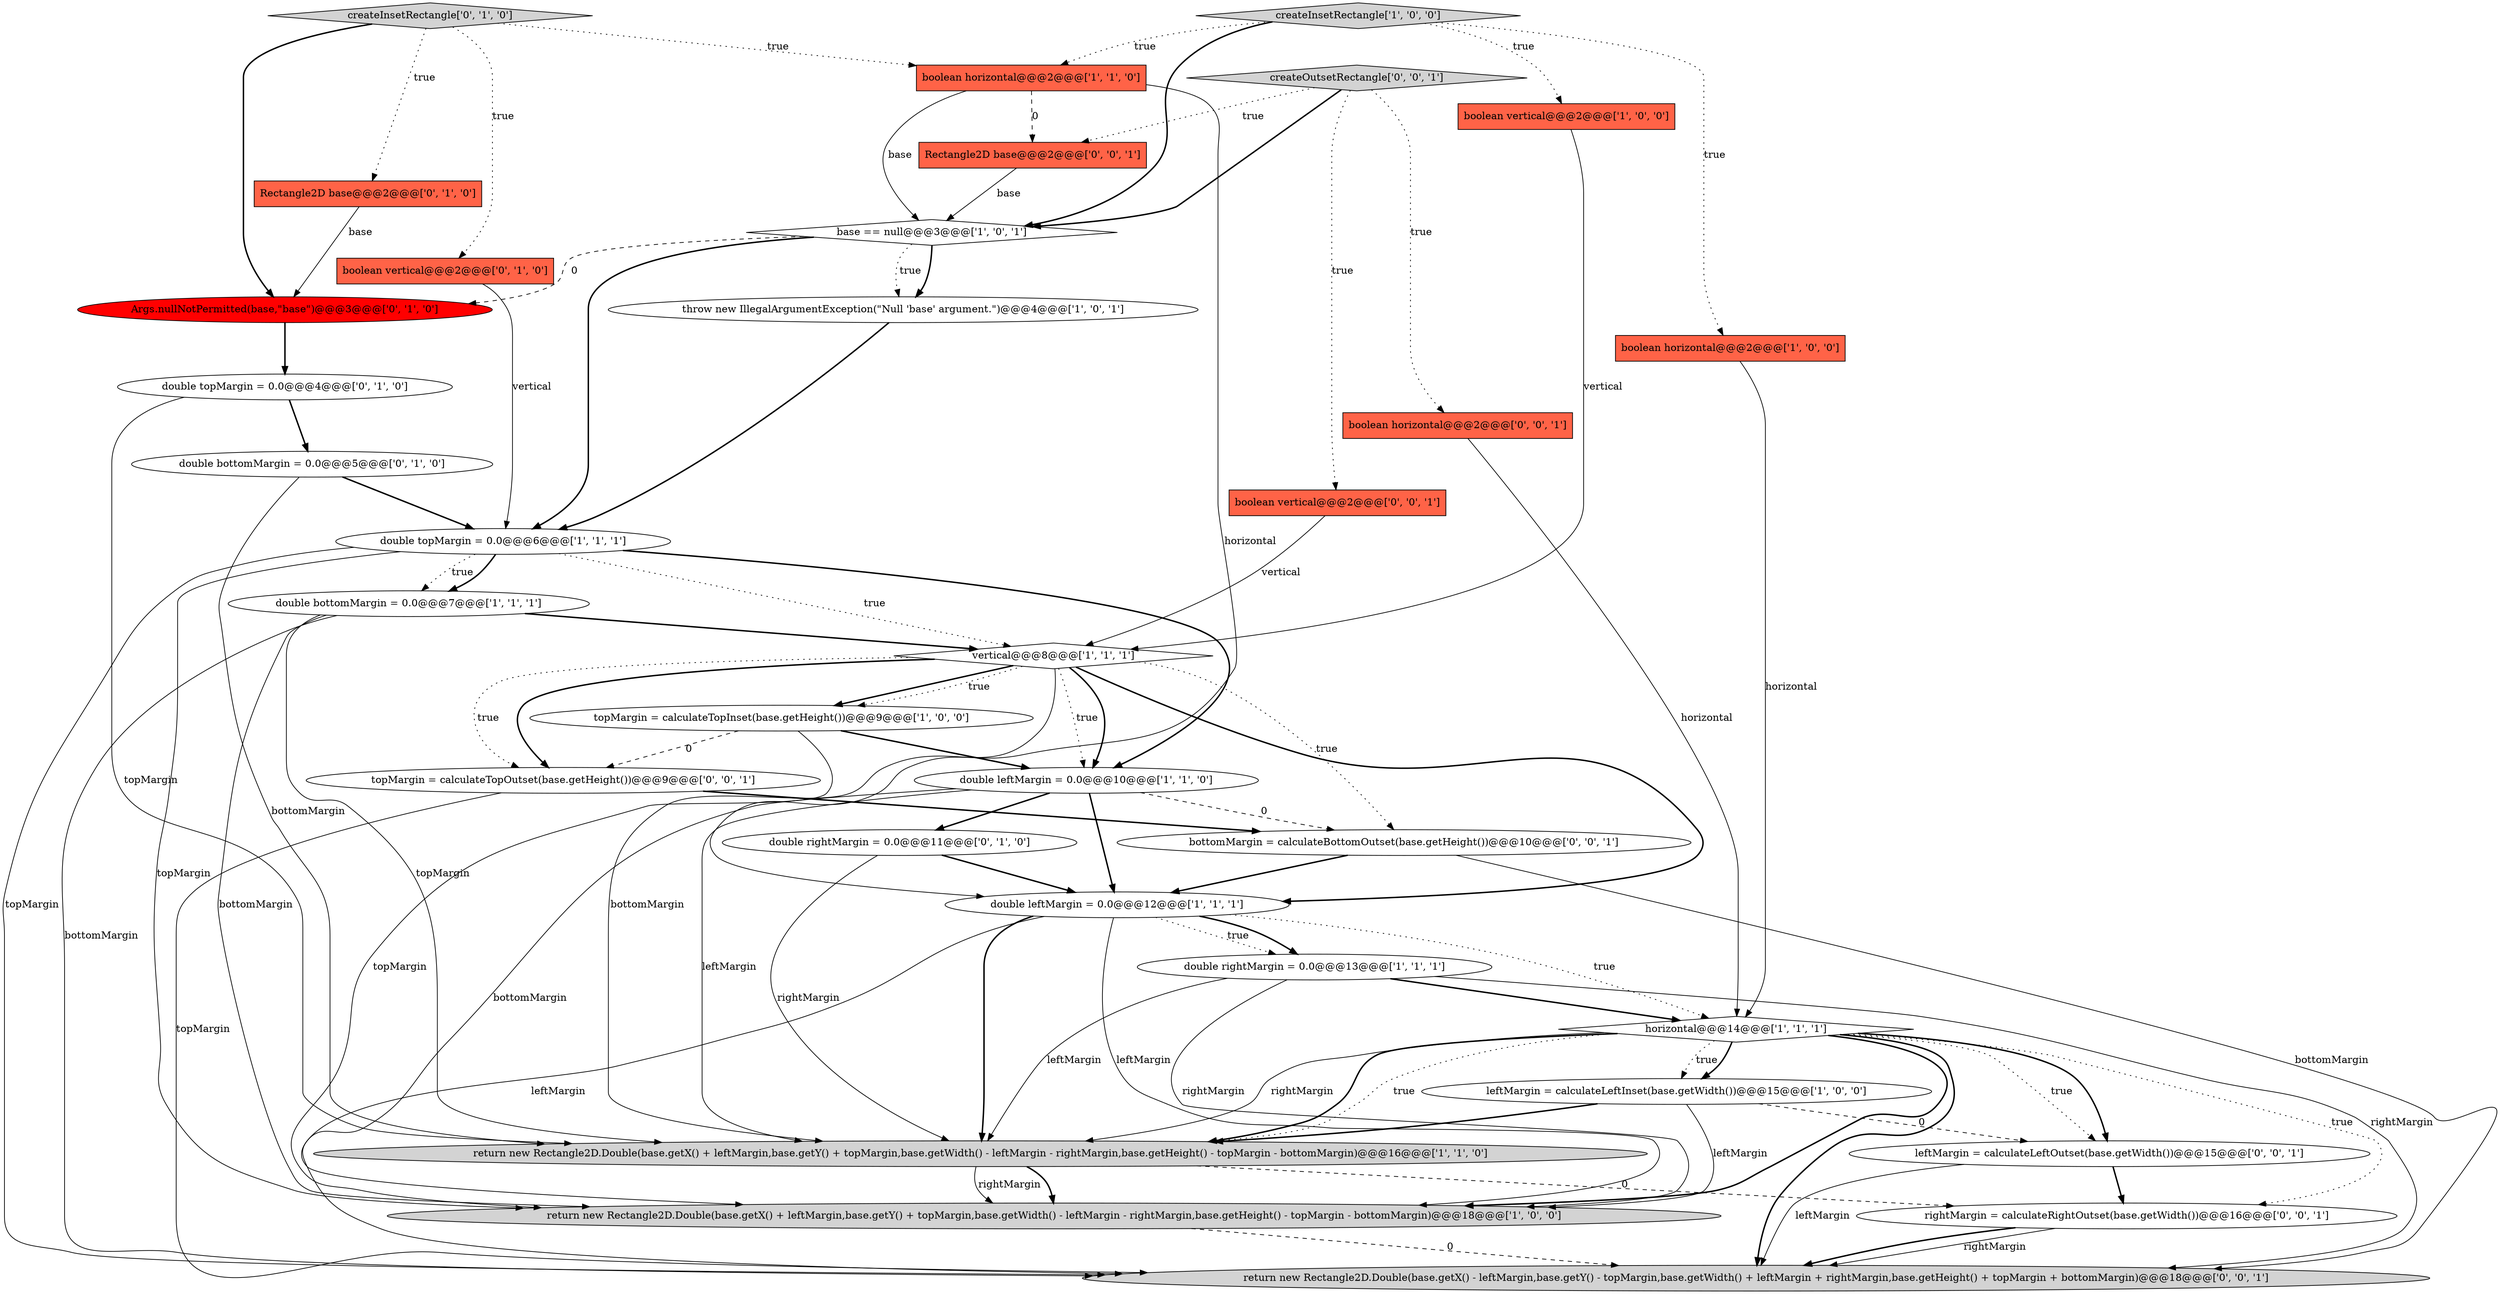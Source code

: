 digraph {
10 [style = filled, label = "boolean vertical@@@2@@@['1', '0', '0']", fillcolor = tomato, shape = box image = "AAA0AAABBB1BBB"];
28 [style = filled, label = "return new Rectangle2D.Double(base.getX() - leftMargin,base.getY() - topMargin,base.getWidth() + leftMargin + rightMargin,base.getHeight() + topMargin + bottomMargin)@@@18@@@['0', '0', '1']", fillcolor = lightgray, shape = ellipse image = "AAA0AAABBB3BBB"];
23 [style = filled, label = "double bottomMargin = 0.0@@@5@@@['0', '1', '0']", fillcolor = white, shape = ellipse image = "AAA0AAABBB2BBB"];
22 [style = filled, label = "Args.nullNotPermitted(base,\"base\")@@@3@@@['0', '1', '0']", fillcolor = red, shape = ellipse image = "AAA1AAABBB2BBB"];
1 [style = filled, label = "double topMargin = 0.0@@@6@@@['1', '1', '1']", fillcolor = white, shape = ellipse image = "AAA0AAABBB1BBB"];
17 [style = filled, label = "double rightMargin = 0.0@@@11@@@['0', '1', '0']", fillcolor = white, shape = ellipse image = "AAA0AAABBB2BBB"];
18 [style = filled, label = "createInsetRectangle['0', '1', '0']", fillcolor = lightgray, shape = diamond image = "AAA0AAABBB2BBB"];
25 [style = filled, label = "bottomMargin = calculateBottomOutset(base.getHeight())@@@10@@@['0', '0', '1']", fillcolor = white, shape = ellipse image = "AAA0AAABBB3BBB"];
0 [style = filled, label = "double rightMargin = 0.0@@@13@@@['1', '1', '1']", fillcolor = white, shape = ellipse image = "AAA0AAABBB1BBB"];
15 [style = filled, label = "leftMargin = calculateLeftInset(base.getWidth())@@@15@@@['1', '0', '0']", fillcolor = white, shape = ellipse image = "AAA0AAABBB1BBB"];
21 [style = filled, label = "double topMargin = 0.0@@@4@@@['0', '1', '0']", fillcolor = white, shape = ellipse image = "AAA0AAABBB2BBB"];
9 [style = filled, label = "return new Rectangle2D.Double(base.getX() + leftMargin,base.getY() + topMargin,base.getWidth() - leftMargin - rightMargin,base.getHeight() - topMargin - bottomMargin)@@@18@@@['1', '0', '0']", fillcolor = lightgray, shape = ellipse image = "AAA0AAABBB1BBB"];
20 [style = filled, label = "Rectangle2D base@@@2@@@['0', '1', '0']", fillcolor = tomato, shape = box image = "AAA0AAABBB2BBB"];
26 [style = filled, label = "boolean horizontal@@@2@@@['0', '0', '1']", fillcolor = tomato, shape = box image = "AAA0AAABBB3BBB"];
4 [style = filled, label = "vertical@@@8@@@['1', '1', '1']", fillcolor = white, shape = diamond image = "AAA0AAABBB1BBB"];
30 [style = filled, label = "leftMargin = calculateLeftOutset(base.getWidth())@@@15@@@['0', '0', '1']", fillcolor = white, shape = ellipse image = "AAA0AAABBB3BBB"];
32 [style = filled, label = "rightMargin = calculateRightOutset(base.getWidth())@@@16@@@['0', '0', '1']", fillcolor = white, shape = ellipse image = "AAA0AAABBB3BBB"];
29 [style = filled, label = "createOutsetRectangle['0', '0', '1']", fillcolor = lightgray, shape = diamond image = "AAA0AAABBB3BBB"];
3 [style = filled, label = "throw new IllegalArgumentException(\"Null 'base' argument.\")@@@4@@@['1', '0', '1']", fillcolor = white, shape = ellipse image = "AAA0AAABBB1BBB"];
7 [style = filled, label = "createInsetRectangle['1', '0', '0']", fillcolor = lightgray, shape = diamond image = "AAA0AAABBB1BBB"];
31 [style = filled, label = "Rectangle2D base@@@2@@@['0', '0', '1']", fillcolor = tomato, shape = box image = "AAA0AAABBB3BBB"];
24 [style = filled, label = "topMargin = calculateTopOutset(base.getHeight())@@@9@@@['0', '0', '1']", fillcolor = white, shape = ellipse image = "AAA0AAABBB3BBB"];
2 [style = filled, label = "double leftMargin = 0.0@@@12@@@['1', '1', '1']", fillcolor = white, shape = ellipse image = "AAA0AAABBB1BBB"];
14 [style = filled, label = "double bottomMargin = 0.0@@@7@@@['1', '1', '1']", fillcolor = white, shape = ellipse image = "AAA0AAABBB1BBB"];
27 [style = filled, label = "boolean vertical@@@2@@@['0', '0', '1']", fillcolor = tomato, shape = box image = "AAA0AAABBB3BBB"];
12 [style = filled, label = "topMargin = calculateTopInset(base.getHeight())@@@9@@@['1', '0', '0']", fillcolor = white, shape = ellipse image = "AAA0AAABBB1BBB"];
8 [style = filled, label = "base == null@@@3@@@['1', '0', '1']", fillcolor = white, shape = diamond image = "AAA0AAABBB1BBB"];
5 [style = filled, label = "boolean horizontal@@@2@@@['1', '0', '0']", fillcolor = tomato, shape = box image = "AAA0AAABBB1BBB"];
6 [style = filled, label = "double leftMargin = 0.0@@@10@@@['1', '1', '0']", fillcolor = white, shape = ellipse image = "AAA0AAABBB1BBB"];
13 [style = filled, label = "horizontal@@@14@@@['1', '1', '1']", fillcolor = white, shape = diamond image = "AAA0AAABBB1BBB"];
16 [style = filled, label = "return new Rectangle2D.Double(base.getX() + leftMargin,base.getY() + topMargin,base.getWidth() - leftMargin - rightMargin,base.getHeight() - topMargin - bottomMargin)@@@16@@@['1', '1', '0']", fillcolor = lightgray, shape = ellipse image = "AAA0AAABBB1BBB"];
19 [style = filled, label = "boolean vertical@@@2@@@['0', '1', '0']", fillcolor = tomato, shape = box image = "AAA0AAABBB2BBB"];
11 [style = filled, label = "boolean horizontal@@@2@@@['1', '1', '0']", fillcolor = tomato, shape = box image = "AAA0AAABBB1BBB"];
16->32 [style = dashed, label="0"];
0->13 [style = bold, label=""];
15->9 [style = solid, label="leftMargin"];
14->28 [style = solid, label="bottomMargin"];
14->16 [style = solid, label="topMargin"];
24->28 [style = solid, label="topMargin"];
26->13 [style = solid, label="horizontal"];
18->20 [style = dotted, label="true"];
7->8 [style = bold, label=""];
29->26 [style = dotted, label="true"];
8->1 [style = bold, label=""];
18->22 [style = bold, label=""];
0->9 [style = solid, label="rightMargin"];
4->16 [style = solid, label="bottomMargin"];
25->28 [style = solid, label="bottomMargin"];
12->24 [style = dashed, label="0"];
13->15 [style = dotted, label="true"];
10->4 [style = solid, label="vertical"];
4->24 [style = dotted, label="true"];
2->28 [style = solid, label="leftMargin"];
16->9 [style = bold, label=""];
2->16 [style = bold, label=""];
2->0 [style = dotted, label="true"];
7->10 [style = dotted, label="true"];
15->30 [style = dashed, label="0"];
1->4 [style = dotted, label="true"];
4->2 [style = bold, label=""];
11->2 [style = solid, label="horizontal"];
13->16 [style = bold, label=""];
25->2 [style = bold, label=""];
6->2 [style = bold, label=""];
13->32 [style = dotted, label="true"];
18->11 [style = dotted, label="true"];
17->2 [style = bold, label=""];
31->8 [style = solid, label="base"];
13->15 [style = bold, label=""];
5->13 [style = solid, label="horizontal"];
14->4 [style = bold, label=""];
21->23 [style = bold, label=""];
6->17 [style = bold, label=""];
13->16 [style = dotted, label="true"];
23->16 [style = solid, label="bottomMargin"];
4->24 [style = bold, label=""];
30->28 [style = solid, label="leftMargin"];
3->1 [style = bold, label=""];
0->28 [style = solid, label="rightMargin"];
8->3 [style = bold, label=""];
18->19 [style = dotted, label="true"];
30->32 [style = bold, label=""];
13->16 [style = solid, label="rightMargin"];
2->9 [style = solid, label="leftMargin"];
8->3 [style = dotted, label="true"];
7->5 [style = dotted, label="true"];
8->22 [style = dashed, label="0"];
19->1 [style = solid, label="vertical"];
13->30 [style = dotted, label="true"];
2->0 [style = bold, label=""];
1->6 [style = bold, label=""];
14->9 [style = solid, label="bottomMargin"];
7->11 [style = dotted, label="true"];
11->31 [style = dashed, label="0"];
24->25 [style = bold, label=""];
1->9 [style = solid, label="topMargin"];
4->12 [style = bold, label=""];
13->9 [style = bold, label=""];
4->12 [style = dotted, label="true"];
4->6 [style = dotted, label="true"];
11->8 [style = solid, label="base"];
20->22 [style = solid, label="base"];
29->8 [style = bold, label=""];
17->16 [style = solid, label="rightMargin"];
1->28 [style = solid, label="topMargin"];
4->6 [style = bold, label=""];
29->27 [style = dotted, label="true"];
9->28 [style = dashed, label="0"];
6->9 [style = solid, label="bottomMargin"];
22->21 [style = bold, label=""];
6->16 [style = solid, label="leftMargin"];
13->30 [style = bold, label=""];
16->9 [style = solid, label="rightMargin"];
1->14 [style = dotted, label="true"];
4->25 [style = dotted, label="true"];
15->16 [style = bold, label=""];
12->6 [style = bold, label=""];
32->28 [style = solid, label="rightMargin"];
12->9 [style = solid, label="topMargin"];
0->16 [style = solid, label="leftMargin"];
6->25 [style = dashed, label="0"];
21->16 [style = solid, label="topMargin"];
27->4 [style = solid, label="vertical"];
23->1 [style = bold, label=""];
1->14 [style = bold, label=""];
32->28 [style = bold, label=""];
2->13 [style = dotted, label="true"];
13->28 [style = bold, label=""];
29->31 [style = dotted, label="true"];
}
